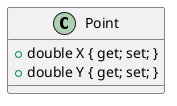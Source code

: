 ﻿@startuml
class Point
{
    + double X { get; set; }
    + double Y { get; set; }
}
@enduml
